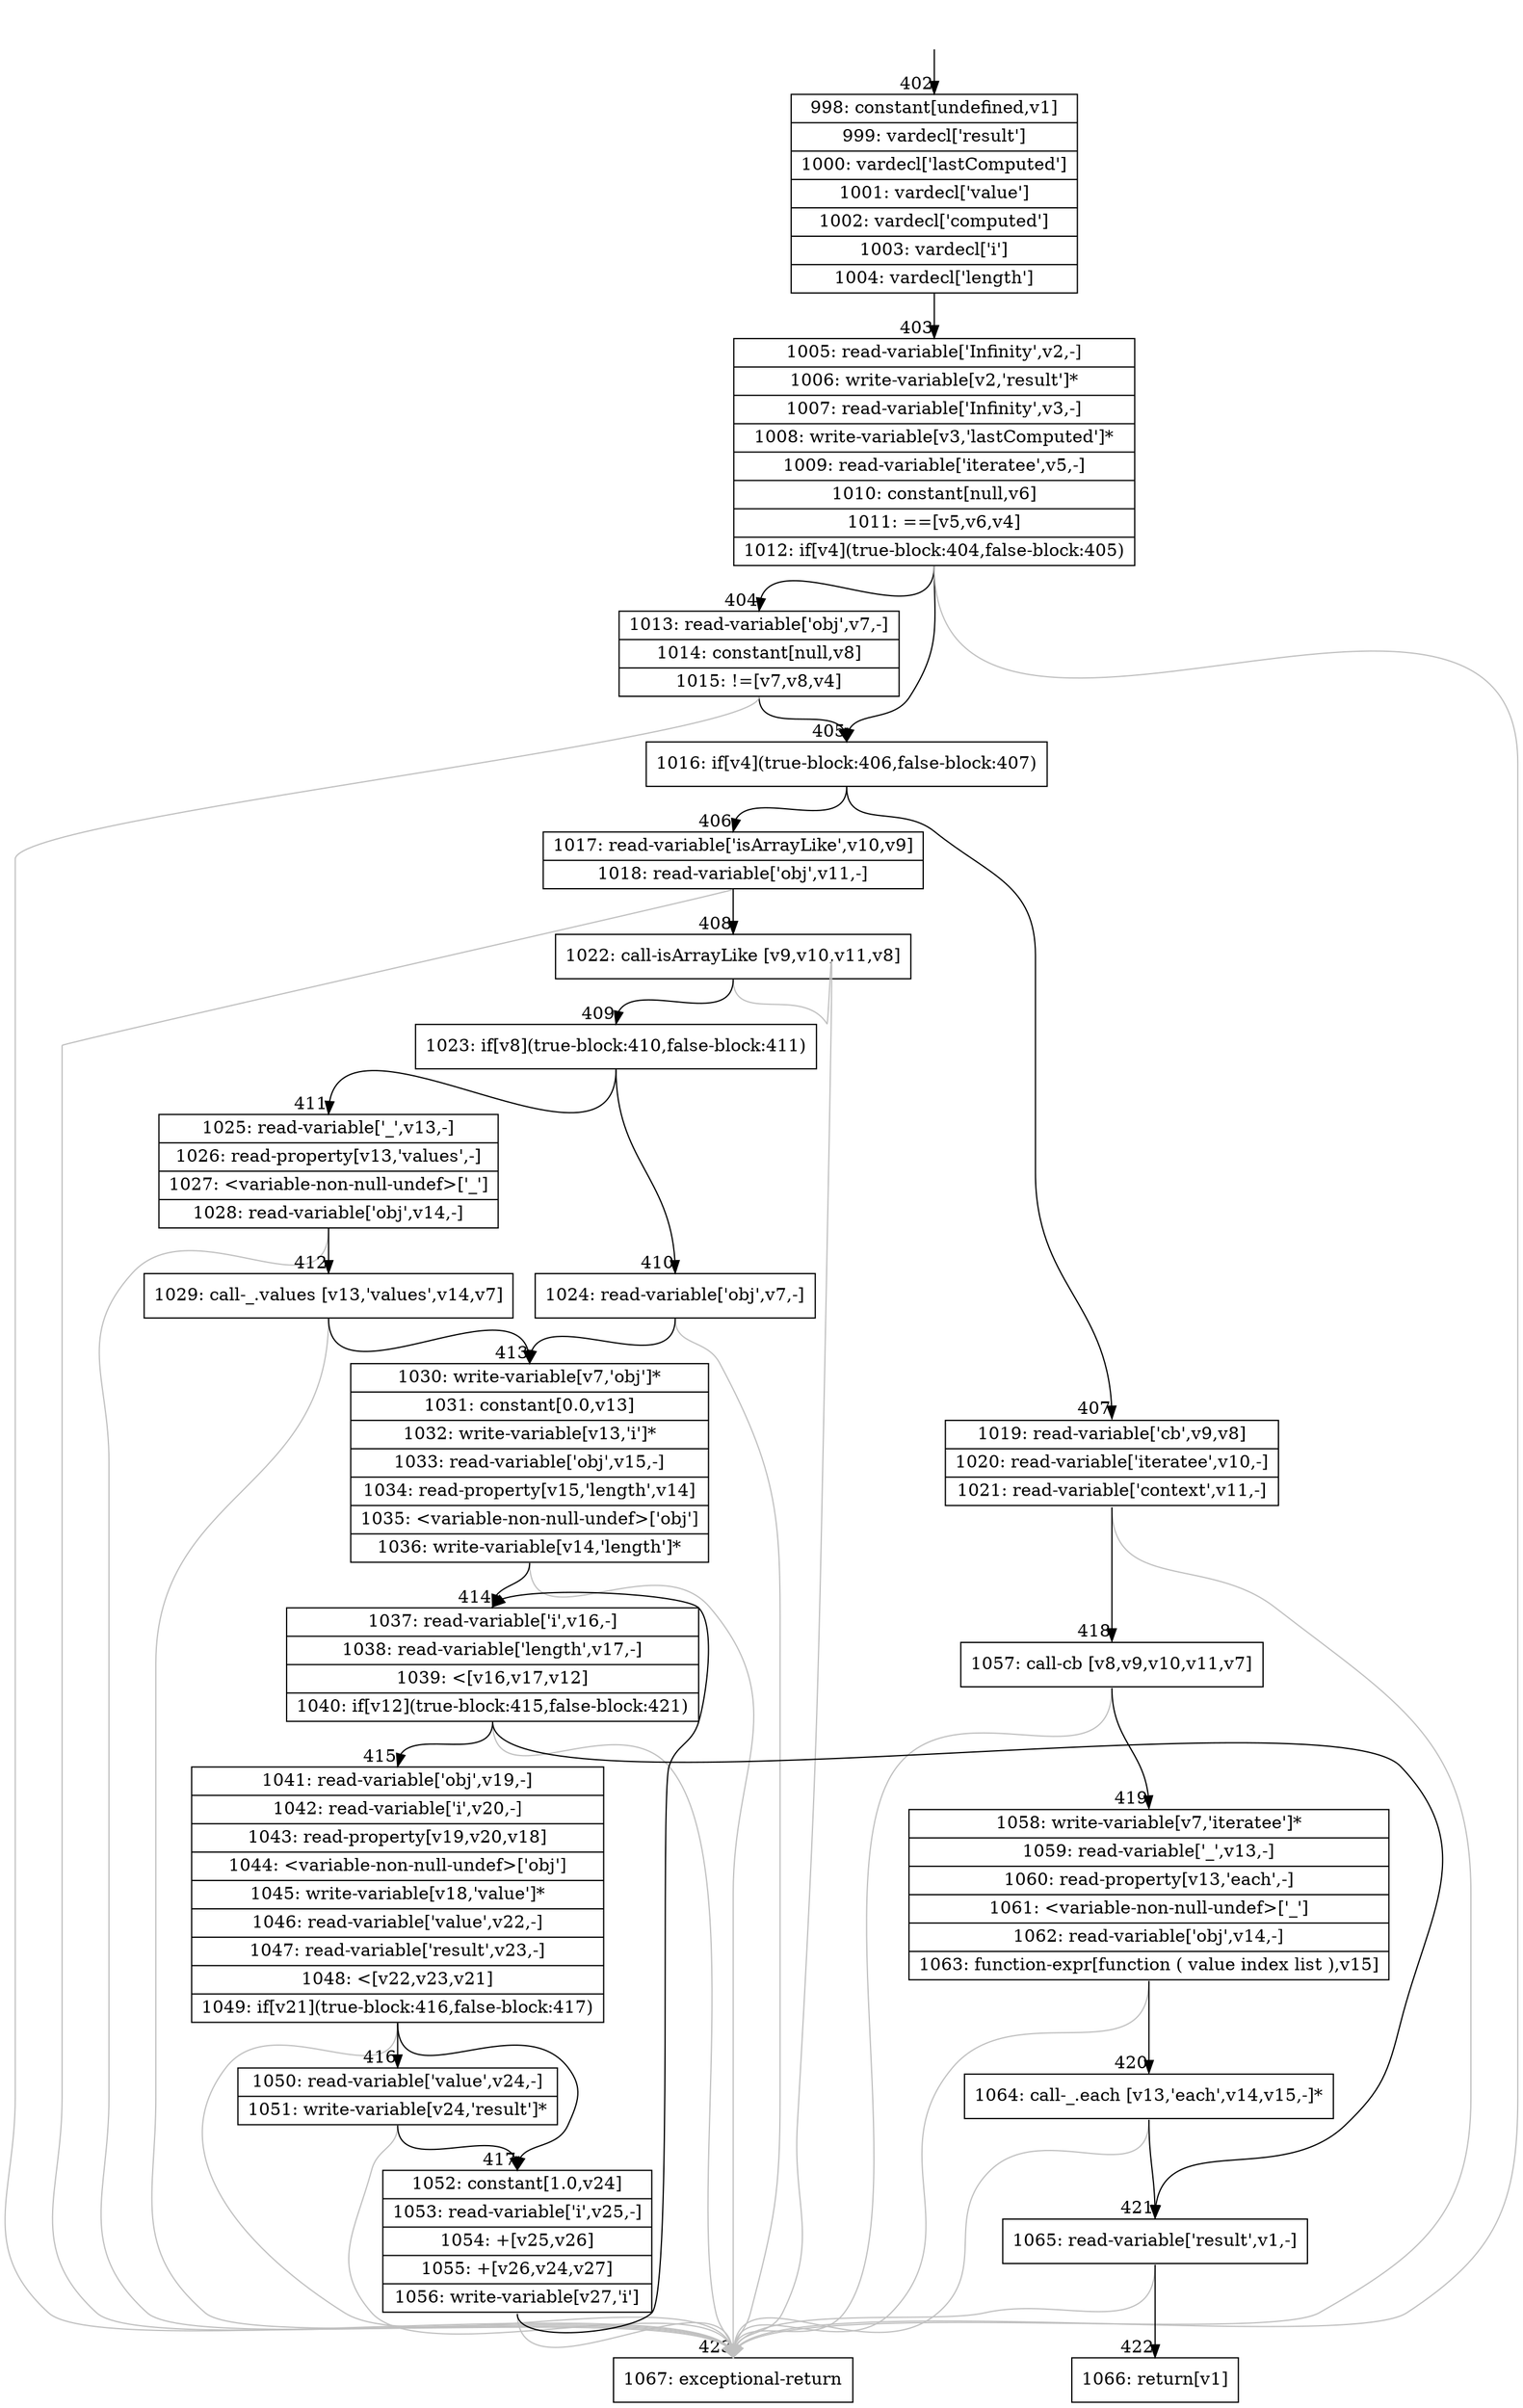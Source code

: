 digraph {
rankdir="TD"
BB_entry37[shape=none,label=""];
BB_entry37 -> BB402 [tailport=s, headport=n, headlabel="    402"]
BB402 [shape=record label="{998: constant[undefined,v1]|999: vardecl['result']|1000: vardecl['lastComputed']|1001: vardecl['value']|1002: vardecl['computed']|1003: vardecl['i']|1004: vardecl['length']}" ] 
BB402 -> BB403 [tailport=s, headport=n, headlabel="      403"]
BB403 [shape=record label="{1005: read-variable['Infinity',v2,-]|1006: write-variable[v2,'result']*|1007: read-variable['Infinity',v3,-]|1008: write-variable[v3,'lastComputed']*|1009: read-variable['iteratee',v5,-]|1010: constant[null,v6]|1011: ==[v5,v6,v4]|1012: if[v4](true-block:404,false-block:405)}" ] 
BB403 -> BB405 [tailport=s, headport=n, headlabel="      405"]
BB403 -> BB404 [tailport=s, headport=n, headlabel="      404"]
BB403 -> BB423 [tailport=s, headport=n, color=gray, headlabel="      423"]
BB404 [shape=record label="{1013: read-variable['obj',v7,-]|1014: constant[null,v8]|1015: !=[v7,v8,v4]}" ] 
BB404 -> BB405 [tailport=s, headport=n]
BB404 -> BB423 [tailport=s, headport=n, color=gray]
BB405 [shape=record label="{1016: if[v4](true-block:406,false-block:407)}" ] 
BB405 -> BB406 [tailport=s, headport=n, headlabel="      406"]
BB405 -> BB407 [tailport=s, headport=n, headlabel="      407"]
BB406 [shape=record label="{1017: read-variable['isArrayLike',v10,v9]|1018: read-variable['obj',v11,-]}" ] 
BB406 -> BB408 [tailport=s, headport=n, headlabel="      408"]
BB406 -> BB423 [tailport=s, headport=n, color=gray]
BB407 [shape=record label="{1019: read-variable['cb',v9,v8]|1020: read-variable['iteratee',v10,-]|1021: read-variable['context',v11,-]}" ] 
BB407 -> BB418 [tailport=s, headport=n, headlabel="      418"]
BB407 -> BB423 [tailport=s, headport=n, color=gray]
BB408 [shape=record label="{1022: call-isArrayLike [v9,v10,v11,v8]}" ] 
BB408 -> BB409 [tailport=s, headport=n, headlabel="      409"]
BB408 -> BB423 [tailport=s, headport=n, color=gray]
BB409 [shape=record label="{1023: if[v8](true-block:410,false-block:411)}" ] 
BB409 -> BB410 [tailport=s, headport=n, headlabel="      410"]
BB409 -> BB411 [tailport=s, headport=n, headlabel="      411"]
BB410 [shape=record label="{1024: read-variable['obj',v7,-]}" ] 
BB410 -> BB413 [tailport=s, headport=n, headlabel="      413"]
BB410 -> BB423 [tailport=s, headport=n, color=gray]
BB411 [shape=record label="{1025: read-variable['_',v13,-]|1026: read-property[v13,'values',-]|1027: \<variable-non-null-undef\>['_']|1028: read-variable['obj',v14,-]}" ] 
BB411 -> BB412 [tailport=s, headport=n, headlabel="      412"]
BB411 -> BB423 [tailport=s, headport=n, color=gray]
BB412 [shape=record label="{1029: call-_.values [v13,'values',v14,v7]}" ] 
BB412 -> BB413 [tailport=s, headport=n]
BB412 -> BB423 [tailport=s, headport=n, color=gray]
BB413 [shape=record label="{1030: write-variable[v7,'obj']*|1031: constant[0.0,v13]|1032: write-variable[v13,'i']*|1033: read-variable['obj',v15,-]|1034: read-property[v15,'length',v14]|1035: \<variable-non-null-undef\>['obj']|1036: write-variable[v14,'length']*}" ] 
BB413 -> BB414 [tailport=s, headport=n, headlabel="      414"]
BB413 -> BB423 [tailport=s, headport=n, color=gray]
BB414 [shape=record label="{1037: read-variable['i',v16,-]|1038: read-variable['length',v17,-]|1039: \<[v16,v17,v12]|1040: if[v12](true-block:415,false-block:421)}" ] 
BB414 -> BB415 [tailport=s, headport=n, headlabel="      415"]
BB414 -> BB421 [tailport=s, headport=n, headlabel="      421"]
BB414 -> BB423 [tailport=s, headport=n, color=gray]
BB415 [shape=record label="{1041: read-variable['obj',v19,-]|1042: read-variable['i',v20,-]|1043: read-property[v19,v20,v18]|1044: \<variable-non-null-undef\>['obj']|1045: write-variable[v18,'value']*|1046: read-variable['value',v22,-]|1047: read-variable['result',v23,-]|1048: \<[v22,v23,v21]|1049: if[v21](true-block:416,false-block:417)}" ] 
BB415 -> BB416 [tailport=s, headport=n, headlabel="      416"]
BB415 -> BB417 [tailport=s, headport=n, headlabel="      417"]
BB415 -> BB423 [tailport=s, headport=n, color=gray]
BB416 [shape=record label="{1050: read-variable['value',v24,-]|1051: write-variable[v24,'result']*}" ] 
BB416 -> BB417 [tailport=s, headport=n]
BB416 -> BB423 [tailport=s, headport=n, color=gray]
BB417 [shape=record label="{1052: constant[1.0,v24]|1053: read-variable['i',v25,-]|1054: +[v25,v26]|1055: +[v26,v24,v27]|1056: write-variable[v27,'i']}" ] 
BB417 -> BB414 [tailport=s, headport=n]
BB417 -> BB423 [tailport=s, headport=n, color=gray]
BB418 [shape=record label="{1057: call-cb [v8,v9,v10,v11,v7]}" ] 
BB418 -> BB419 [tailport=s, headport=n, headlabel="      419"]
BB418 -> BB423 [tailport=s, headport=n, color=gray]
BB419 [shape=record label="{1058: write-variable[v7,'iteratee']*|1059: read-variable['_',v13,-]|1060: read-property[v13,'each',-]|1061: \<variable-non-null-undef\>['_']|1062: read-variable['obj',v14,-]|1063: function-expr[function ( value index list ),v15]}" ] 
BB419 -> BB420 [tailport=s, headport=n, headlabel="      420"]
BB419 -> BB423 [tailport=s, headport=n, color=gray]
BB420 [shape=record label="{1064: call-_.each [v13,'each',v14,v15,-]*}" ] 
BB420 -> BB421 [tailport=s, headport=n]
BB420 -> BB423 [tailport=s, headport=n, color=gray]
BB421 [shape=record label="{1065: read-variable['result',v1,-]}" ] 
BB421 -> BB422 [tailport=s, headport=n, headlabel="      422"]
BB421 -> BB423 [tailport=s, headport=n, color=gray]
BB422 [shape=record label="{1066: return[v1]}" ] 
BB423 [shape=record label="{1067: exceptional-return}" ] 
//#$~ 345
}
